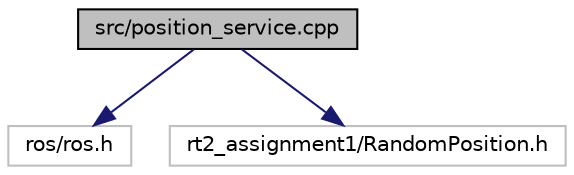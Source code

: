 digraph "src/position_service.cpp"
{
 // LATEX_PDF_SIZE
  edge [fontname="Helvetica",fontsize="10",labelfontname="Helvetica",labelfontsize="10"];
  node [fontname="Helvetica",fontsize="10",shape=record];
  Node1 [label="src/position_service.cpp",height=0.2,width=0.4,color="black", fillcolor="grey75", style="filled", fontcolor="black",tooltip="Node that generates a random position (x,y, \\theta)"];
  Node1 -> Node2 [color="midnightblue",fontsize="10",style="solid",fontname="Helvetica"];
  Node2 [label="ros/ros.h",height=0.2,width=0.4,color="grey75", fillcolor="white", style="filled",tooltip=" "];
  Node1 -> Node3 [color="midnightblue",fontsize="10",style="solid",fontname="Helvetica"];
  Node3 [label="rt2_assignment1/RandomPosition.h",height=0.2,width=0.4,color="grey75", fillcolor="white", style="filled",tooltip=" "];
}
